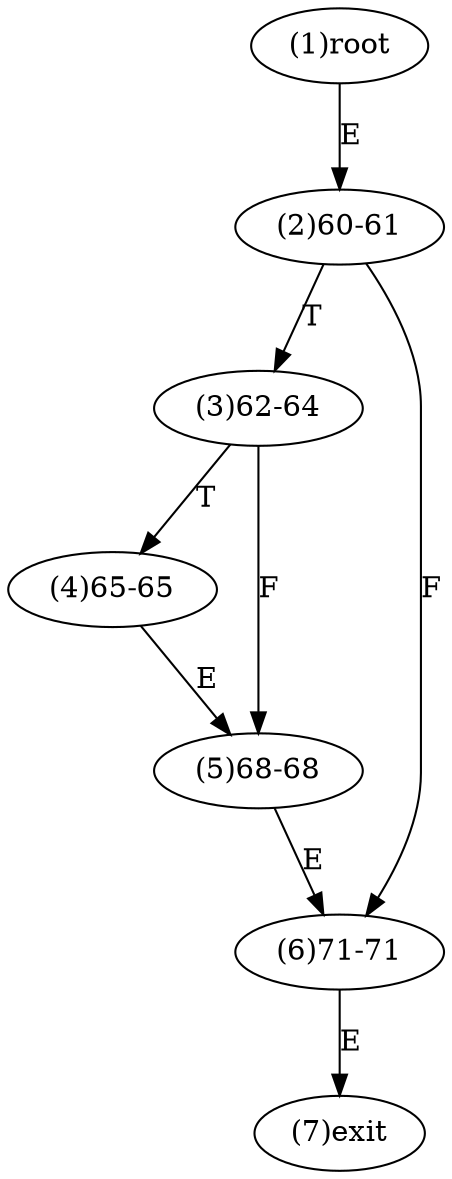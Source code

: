 digraph "" { 
1[ label="(1)root"];
2[ label="(2)60-61"];
3[ label="(3)62-64"];
4[ label="(4)65-65"];
5[ label="(5)68-68"];
6[ label="(6)71-71"];
7[ label="(7)exit"];
1->2[ label="E"];
2->6[ label="F"];
2->3[ label="T"];
3->5[ label="F"];
3->4[ label="T"];
4->5[ label="E"];
5->6[ label="E"];
6->7[ label="E"];
}